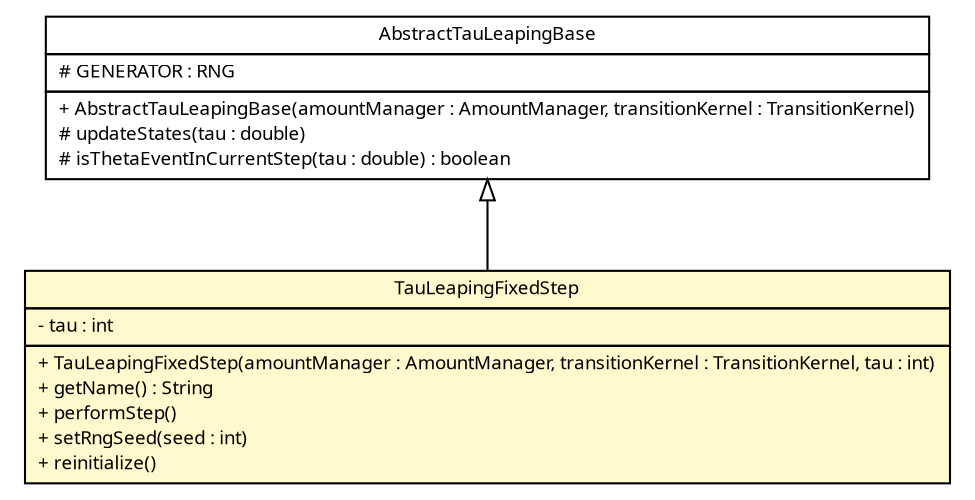 #!/usr/local/bin/dot
#
# Class diagram 
# Generated by UMLGraph version R5_6 (http://www.umlgraph.org/)
#

digraph G {
	edge [fontname="Trebuchet MS",fontsize=10,labelfontname="Trebuchet MS",labelfontsize=10];
	node [fontname="Trebuchet MS",fontsize=10,shape=plaintext];
	nodesep=0.25;
	ranksep=0.5;
	// broadwick.stochastic.algorithms.TauLeapingFixedStep
	c20228 [label=<<table title="broadwick.stochastic.algorithms.TauLeapingFixedStep" border="0" cellborder="1" cellspacing="0" cellpadding="2" port="p" bgcolor="lemonChiffon" href="./TauLeapingFixedStep.html">
		<tr><td><table border="0" cellspacing="0" cellpadding="1">
<tr><td align="center" balign="center"><font face="Trebuchet MS"> TauLeapingFixedStep </font></td></tr>
		</table></td></tr>
		<tr><td><table border="0" cellspacing="0" cellpadding="1">
<tr><td align="left" balign="left"> - tau : int </td></tr>
		</table></td></tr>
		<tr><td><table border="0" cellspacing="0" cellpadding="1">
<tr><td align="left" balign="left"> + TauLeapingFixedStep(amountManager : AmountManager, transitionKernel : TransitionKernel, tau : int) </td></tr>
<tr><td align="left" balign="left"> + getName() : String </td></tr>
<tr><td align="left" balign="left"> + performStep() </td></tr>
<tr><td align="left" balign="left"> + setRngSeed(seed : int) </td></tr>
<tr><td align="left" balign="left"> + reinitialize() </td></tr>
		</table></td></tr>
		</table>>, URL="./TauLeapingFixedStep.html", fontname="Trebuchet MS", fontcolor="black", fontsize=9.0];
	// broadwick.stochastic.algorithms.AbstractTauLeapingBase
	c20231 [label=<<table title="broadwick.stochastic.algorithms.AbstractTauLeapingBase" border="0" cellborder="1" cellspacing="0" cellpadding="2" port="p" href="./AbstractTauLeapingBase.html">
		<tr><td><table border="0" cellspacing="0" cellpadding="1">
<tr><td align="center" balign="center"><font face="Trebuchet MS"> AbstractTauLeapingBase </font></td></tr>
		</table></td></tr>
		<tr><td><table border="0" cellspacing="0" cellpadding="1">
<tr><td align="left" balign="left"> # GENERATOR : RNG </td></tr>
		</table></td></tr>
		<tr><td><table border="0" cellspacing="0" cellpadding="1">
<tr><td align="left" balign="left"> + AbstractTauLeapingBase(amountManager : AmountManager, transitionKernel : TransitionKernel) </td></tr>
<tr><td align="left" balign="left"> # updateStates(tau : double) </td></tr>
<tr><td align="left" balign="left"> # isThetaEventInCurrentStep(tau : double) : boolean </td></tr>
		</table></td></tr>
		</table>>, URL="./AbstractTauLeapingBase.html", fontname="Trebuchet MS", fontcolor="black", fontsize=9.0];
	//broadwick.stochastic.algorithms.TauLeapingFixedStep extends broadwick.stochastic.algorithms.AbstractTauLeapingBase
	c20231:p -> c20228:p [dir=back,arrowtail=empty];
}

